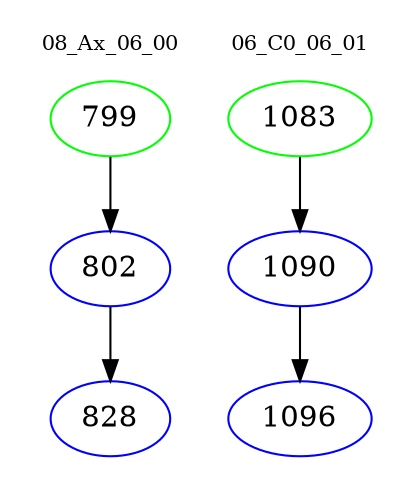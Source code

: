 digraph{
subgraph cluster_0 {
color = white
label = "08_Ax_06_00";
fontsize=10;
T0_799 [label="799", color="green"]
T0_799 -> T0_802 [color="black"]
T0_802 [label="802", color="blue"]
T0_802 -> T0_828 [color="black"]
T0_828 [label="828", color="blue"]
}
subgraph cluster_1 {
color = white
label = "06_C0_06_01";
fontsize=10;
T1_1083 [label="1083", color="green"]
T1_1083 -> T1_1090 [color="black"]
T1_1090 [label="1090", color="blue"]
T1_1090 -> T1_1096 [color="black"]
T1_1096 [label="1096", color="blue"]
}
}
